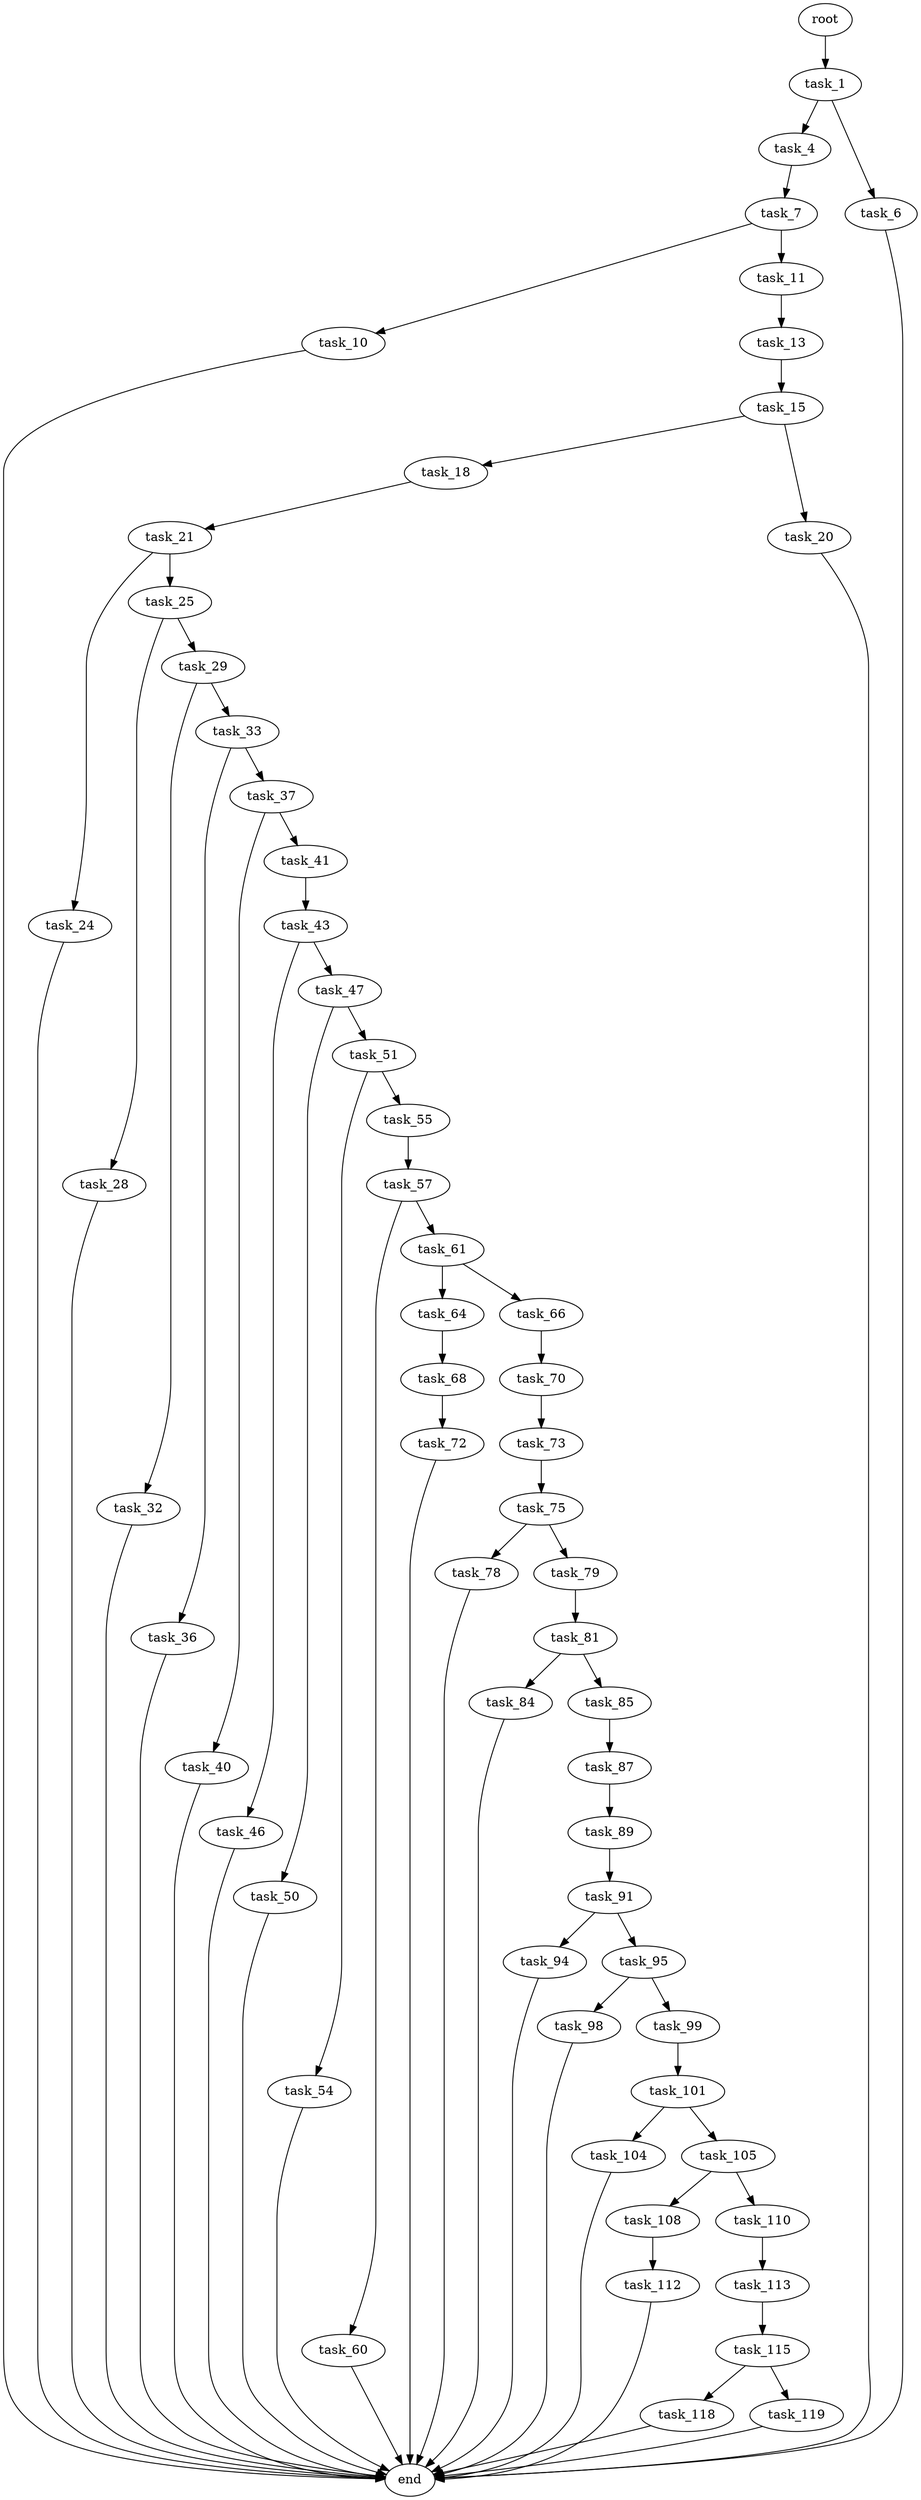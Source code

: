 digraph G {
  root [size="0.000000"];
  task_1 [size="43394389288.000000"];
  task_4 [size="917081249992.000000"];
  task_6 [size="13412725542.000000"];
  task_7 [size="17061866713.000000"];
  end [size="0.000000"];
  task_10 [size="368293445632.000000"];
  task_11 [size="107359888716.000000"];
  task_13 [size="124477907476.000000"];
  task_15 [size="5600122015.000000"];
  task_18 [size="8589934592.000000"];
  task_20 [size="3767930016.000000"];
  task_21 [size="23880935330.000000"];
  task_24 [size="8589934592.000000"];
  task_25 [size="46901499900.000000"];
  task_28 [size="32179517881.000000"];
  task_29 [size="91156380526.000000"];
  task_32 [size="84397110059.000000"];
  task_33 [size="231928233984.000000"];
  task_36 [size="1073741824000.000000"];
  task_37 [size="11907105298.000000"];
  task_40 [size="68719476736.000000"];
  task_41 [size="368293445632.000000"];
  task_43 [size="262119253213.000000"];
  task_46 [size="549755813888.000000"];
  task_47 [size="1918768179.000000"];
  task_50 [size="10037244953.000000"];
  task_51 [size="134217728000.000000"];
  task_54 [size="308844010228.000000"];
  task_55 [size="782757789696.000000"];
  task_57 [size="28991029248.000000"];
  task_60 [size="8589934592.000000"];
  task_61 [size="434483420098.000000"];
  task_64 [size="64055974684.000000"];
  task_66 [size="46604836256.000000"];
  task_68 [size="782757789696.000000"];
  task_70 [size="283067369778.000000"];
  task_72 [size="27013110495.000000"];
  task_73 [size="687959774.000000"];
  task_75 [size="167651724206.000000"];
  task_78 [size="6020817446.000000"];
  task_79 [size="68719476736.000000"];
  task_81 [size="13217380162.000000"];
  task_84 [size="134217728000.000000"];
  task_85 [size="1705287859.000000"];
  task_87 [size="20810088593.000000"];
  task_89 [size="483626424917.000000"];
  task_91 [size="68719476736.000000"];
  task_94 [size="7985925291.000000"];
  task_95 [size="239950070066.000000"];
  task_98 [size="257793353012.000000"];
  task_99 [size="11526365177.000000"];
  task_101 [size="6519368297.000000"];
  task_104 [size="8202933143.000000"];
  task_105 [size="28991029248.000000"];
  task_108 [size="394388275466.000000"];
  task_110 [size="181797983684.000000"];
  task_112 [size="5545924696.000000"];
  task_113 [size="381288013753.000000"];
  task_115 [size="11043877924.000000"];
  task_118 [size="743784949456.000000"];
  task_119 [size="68719476736.000000"];

  root -> task_1 [size="1.000000"];
  task_1 -> task_4 [size="838860800.000000"];
  task_1 -> task_6 [size="838860800.000000"];
  task_4 -> task_7 [size="679477248.000000"];
  task_6 -> end [size="1.000000"];
  task_7 -> task_10 [size="301989888.000000"];
  task_7 -> task_11 [size="301989888.000000"];
  task_10 -> end [size="1.000000"];
  task_11 -> task_13 [size="134217728.000000"];
  task_13 -> task_15 [size="536870912.000000"];
  task_15 -> task_18 [size="209715200.000000"];
  task_15 -> task_20 [size="209715200.000000"];
  task_18 -> task_21 [size="33554432.000000"];
  task_20 -> end [size="1.000000"];
  task_21 -> task_24 [size="679477248.000000"];
  task_21 -> task_25 [size="679477248.000000"];
  task_24 -> end [size="1.000000"];
  task_25 -> task_28 [size="134217728.000000"];
  task_25 -> task_29 [size="134217728.000000"];
  task_28 -> end [size="1.000000"];
  task_29 -> task_32 [size="75497472.000000"];
  task_29 -> task_33 [size="75497472.000000"];
  task_32 -> end [size="1.000000"];
  task_33 -> task_36 [size="301989888.000000"];
  task_33 -> task_37 [size="301989888.000000"];
  task_36 -> end [size="1.000000"];
  task_37 -> task_40 [size="536870912.000000"];
  task_37 -> task_41 [size="536870912.000000"];
  task_40 -> end [size="1.000000"];
  task_41 -> task_43 [size="411041792.000000"];
  task_43 -> task_46 [size="209715200.000000"];
  task_43 -> task_47 [size="209715200.000000"];
  task_46 -> end [size="1.000000"];
  task_47 -> task_50 [size="75497472.000000"];
  task_47 -> task_51 [size="75497472.000000"];
  task_50 -> end [size="1.000000"];
  task_51 -> task_54 [size="209715200.000000"];
  task_51 -> task_55 [size="209715200.000000"];
  task_54 -> end [size="1.000000"];
  task_55 -> task_57 [size="679477248.000000"];
  task_57 -> task_60 [size="75497472.000000"];
  task_57 -> task_61 [size="75497472.000000"];
  task_60 -> end [size="1.000000"];
  task_61 -> task_64 [size="679477248.000000"];
  task_61 -> task_66 [size="679477248.000000"];
  task_64 -> task_68 [size="75497472.000000"];
  task_66 -> task_70 [size="838860800.000000"];
  task_68 -> task_72 [size="679477248.000000"];
  task_70 -> task_73 [size="301989888.000000"];
  task_72 -> end [size="1.000000"];
  task_73 -> task_75 [size="33554432.000000"];
  task_75 -> task_78 [size="411041792.000000"];
  task_75 -> task_79 [size="411041792.000000"];
  task_78 -> end [size="1.000000"];
  task_79 -> task_81 [size="134217728.000000"];
  task_81 -> task_84 [size="33554432.000000"];
  task_81 -> task_85 [size="33554432.000000"];
  task_84 -> end [size="1.000000"];
  task_85 -> task_87 [size="33554432.000000"];
  task_87 -> task_89 [size="33554432.000000"];
  task_89 -> task_91 [size="301989888.000000"];
  task_91 -> task_94 [size="134217728.000000"];
  task_91 -> task_95 [size="134217728.000000"];
  task_94 -> end [size="1.000000"];
  task_95 -> task_98 [size="209715200.000000"];
  task_95 -> task_99 [size="209715200.000000"];
  task_98 -> end [size="1.000000"];
  task_99 -> task_101 [size="301989888.000000"];
  task_101 -> task_104 [size="134217728.000000"];
  task_101 -> task_105 [size="134217728.000000"];
  task_104 -> end [size="1.000000"];
  task_105 -> task_108 [size="75497472.000000"];
  task_105 -> task_110 [size="75497472.000000"];
  task_108 -> task_112 [size="301989888.000000"];
  task_110 -> task_113 [size="411041792.000000"];
  task_112 -> end [size="1.000000"];
  task_113 -> task_115 [size="301989888.000000"];
  task_115 -> task_118 [size="209715200.000000"];
  task_115 -> task_119 [size="209715200.000000"];
  task_118 -> end [size="1.000000"];
  task_119 -> end [size="1.000000"];
}
